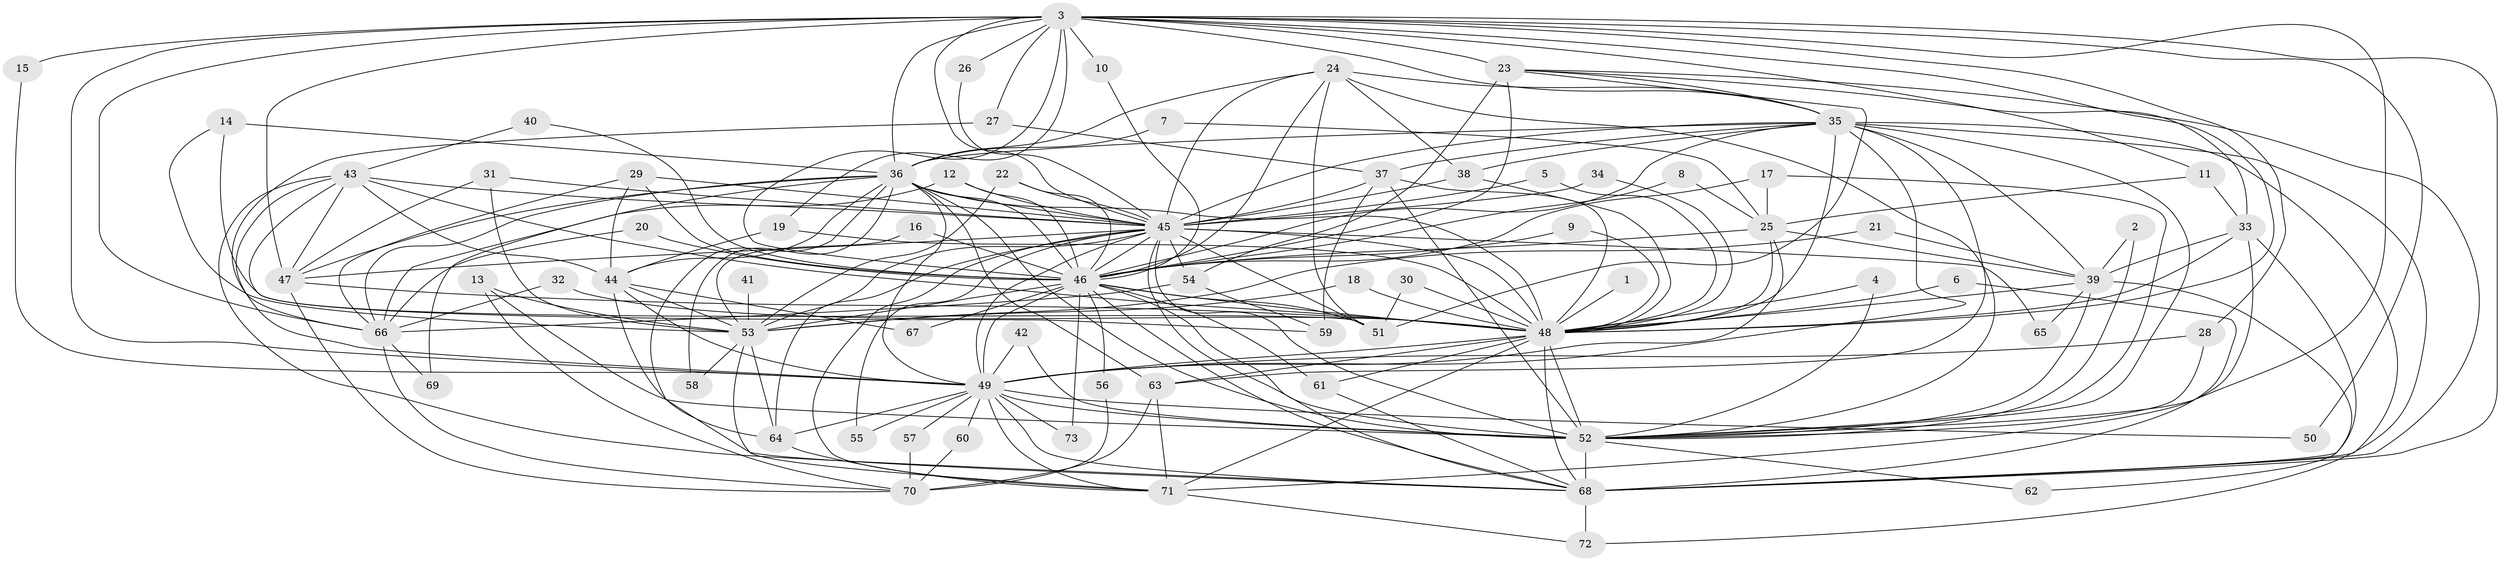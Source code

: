 // original degree distribution, {22: 0.006896551724137931, 11: 0.013793103448275862, 20: 0.006896551724137931, 29: 0.006896551724137931, 25: 0.006896551724137931, 19: 0.006896551724137931, 35: 0.006896551724137931, 18: 0.006896551724137931, 33: 0.006896551724137931, 21: 0.006896551724137931, 3: 0.2206896551724138, 10: 0.006896551724137931, 2: 0.5448275862068965, 4: 0.06206896551724138, 7: 0.020689655172413793, 5: 0.041379310344827586, 8: 0.006896551724137931, 15: 0.006896551724137931, 6: 0.013793103448275862}
// Generated by graph-tools (version 1.1) at 2025/25/03/09/25 03:25:44]
// undirected, 73 vertices, 210 edges
graph export_dot {
graph [start="1"]
  node [color=gray90,style=filled];
  1;
  2;
  3;
  4;
  5;
  6;
  7;
  8;
  9;
  10;
  11;
  12;
  13;
  14;
  15;
  16;
  17;
  18;
  19;
  20;
  21;
  22;
  23;
  24;
  25;
  26;
  27;
  28;
  29;
  30;
  31;
  32;
  33;
  34;
  35;
  36;
  37;
  38;
  39;
  40;
  41;
  42;
  43;
  44;
  45;
  46;
  47;
  48;
  49;
  50;
  51;
  52;
  53;
  54;
  55;
  56;
  57;
  58;
  59;
  60;
  61;
  62;
  63;
  64;
  65;
  66;
  67;
  68;
  69;
  70;
  71;
  72;
  73;
  1 -- 48 [weight=1.0];
  2 -- 39 [weight=1.0];
  2 -- 52 [weight=1.0];
  3 -- 10 [weight=1.0];
  3 -- 11 [weight=1.0];
  3 -- 15 [weight=1.0];
  3 -- 19 [weight=1.0];
  3 -- 23 [weight=1.0];
  3 -- 26 [weight=1.0];
  3 -- 27 [weight=1.0];
  3 -- 28 [weight=1.0];
  3 -- 35 [weight=2.0];
  3 -- 36 [weight=2.0];
  3 -- 45 [weight=2.0];
  3 -- 46 [weight=4.0];
  3 -- 47 [weight=1.0];
  3 -- 48 [weight=3.0];
  3 -- 49 [weight=2.0];
  3 -- 50 [weight=1.0];
  3 -- 52 [weight=2.0];
  3 -- 66 [weight=1.0];
  3 -- 68 [weight=3.0];
  4 -- 48 [weight=1.0];
  4 -- 52 [weight=1.0];
  5 -- 45 [weight=1.0];
  5 -- 48 [weight=1.0];
  6 -- 48 [weight=1.0];
  6 -- 68 [weight=1.0];
  7 -- 25 [weight=1.0];
  7 -- 36 [weight=1.0];
  8 -- 25 [weight=1.0];
  8 -- 46 [weight=1.0];
  9 -- 46 [weight=1.0];
  9 -- 48 [weight=1.0];
  10 -- 46 [weight=1.0];
  11 -- 25 [weight=1.0];
  11 -- 33 [weight=1.0];
  12 -- 45 [weight=1.0];
  12 -- 46 [weight=1.0];
  12 -- 66 [weight=1.0];
  13 -- 52 [weight=1.0];
  13 -- 53 [weight=1.0];
  13 -- 70 [weight=1.0];
  14 -- 36 [weight=1.0];
  14 -- 51 [weight=1.0];
  14 -- 53 [weight=1.0];
  15 -- 49 [weight=1.0];
  16 -- 46 [weight=1.0];
  16 -- 53 [weight=1.0];
  17 -- 25 [weight=1.0];
  17 -- 46 [weight=1.0];
  17 -- 52 [weight=1.0];
  18 -- 48 [weight=1.0];
  18 -- 53 [weight=1.0];
  19 -- 44 [weight=1.0];
  19 -- 48 [weight=1.0];
  20 -- 46 [weight=1.0];
  20 -- 66 [weight=1.0];
  21 -- 39 [weight=1.0];
  21 -- 53 [weight=1.0];
  22 -- 45 [weight=1.0];
  22 -- 46 [weight=1.0];
  22 -- 53 [weight=1.0];
  23 -- 33 [weight=1.0];
  23 -- 35 [weight=1.0];
  23 -- 46 [weight=2.0];
  23 -- 51 [weight=1.0];
  23 -- 54 [weight=2.0];
  23 -- 68 [weight=1.0];
  24 -- 35 [weight=2.0];
  24 -- 36 [weight=1.0];
  24 -- 38 [weight=1.0];
  24 -- 45 [weight=1.0];
  24 -- 46 [weight=1.0];
  24 -- 51 [weight=1.0];
  24 -- 52 [weight=1.0];
  25 -- 39 [weight=1.0];
  25 -- 46 [weight=2.0];
  25 -- 48 [weight=1.0];
  25 -- 49 [weight=1.0];
  26 -- 45 [weight=1.0];
  27 -- 37 [weight=1.0];
  27 -- 66 [weight=1.0];
  28 -- 49 [weight=1.0];
  28 -- 52 [weight=1.0];
  29 -- 44 [weight=1.0];
  29 -- 45 [weight=1.0];
  29 -- 46 [weight=1.0];
  29 -- 66 [weight=1.0];
  30 -- 48 [weight=2.0];
  30 -- 51 [weight=1.0];
  31 -- 45 [weight=1.0];
  31 -- 47 [weight=1.0];
  31 -- 53 [weight=1.0];
  32 -- 48 [weight=1.0];
  32 -- 66 [weight=1.0];
  33 -- 39 [weight=1.0];
  33 -- 48 [weight=1.0];
  33 -- 68 [weight=1.0];
  33 -- 71 [weight=2.0];
  34 -- 45 [weight=1.0];
  34 -- 48 [weight=1.0];
  35 -- 36 [weight=1.0];
  35 -- 37 [weight=2.0];
  35 -- 38 [weight=1.0];
  35 -- 39 [weight=2.0];
  35 -- 45 [weight=1.0];
  35 -- 46 [weight=1.0];
  35 -- 48 [weight=1.0];
  35 -- 49 [weight=2.0];
  35 -- 52 [weight=1.0];
  35 -- 63 [weight=1.0];
  35 -- 68 [weight=1.0];
  35 -- 72 [weight=1.0];
  36 -- 44 [weight=1.0];
  36 -- 45 [weight=1.0];
  36 -- 46 [weight=1.0];
  36 -- 47 [weight=1.0];
  36 -- 48 [weight=1.0];
  36 -- 49 [weight=2.0];
  36 -- 52 [weight=1.0];
  36 -- 58 [weight=1.0];
  36 -- 63 [weight=1.0];
  36 -- 66 [weight=2.0];
  36 -- 68 [weight=1.0];
  36 -- 69 [weight=1.0];
  37 -- 45 [weight=1.0];
  37 -- 48 [weight=1.0];
  37 -- 52 [weight=1.0];
  37 -- 59 [weight=1.0];
  38 -- 45 [weight=1.0];
  38 -- 48 [weight=1.0];
  39 -- 48 [weight=1.0];
  39 -- 52 [weight=1.0];
  39 -- 62 [weight=1.0];
  39 -- 65 [weight=1.0];
  40 -- 43 [weight=1.0];
  40 -- 46 [weight=1.0];
  41 -- 53 [weight=1.0];
  42 -- 49 [weight=1.0];
  42 -- 52 [weight=1.0];
  43 -- 44 [weight=1.0];
  43 -- 45 [weight=1.0];
  43 -- 47 [weight=1.0];
  43 -- 48 [weight=2.0];
  43 -- 49 [weight=1.0];
  43 -- 59 [weight=1.0];
  43 -- 68 [weight=1.0];
  44 -- 49 [weight=1.0];
  44 -- 53 [weight=1.0];
  44 -- 64 [weight=1.0];
  44 -- 67 [weight=1.0];
  45 -- 46 [weight=1.0];
  45 -- 47 [weight=1.0];
  45 -- 48 [weight=1.0];
  45 -- 49 [weight=1.0];
  45 -- 51 [weight=1.0];
  45 -- 52 [weight=2.0];
  45 -- 53 [weight=1.0];
  45 -- 54 [weight=1.0];
  45 -- 55 [weight=1.0];
  45 -- 64 [weight=1.0];
  45 -- 65 [weight=1.0];
  45 -- 68 [weight=1.0];
  45 -- 71 [weight=1.0];
  46 -- 48 [weight=2.0];
  46 -- 49 [weight=1.0];
  46 -- 51 [weight=1.0];
  46 -- 52 [weight=1.0];
  46 -- 53 [weight=1.0];
  46 -- 56 [weight=1.0];
  46 -- 61 [weight=1.0];
  46 -- 67 [weight=1.0];
  46 -- 68 [weight=1.0];
  46 -- 73 [weight=1.0];
  47 -- 48 [weight=1.0];
  47 -- 70 [weight=1.0];
  48 -- 49 [weight=1.0];
  48 -- 52 [weight=1.0];
  48 -- 61 [weight=1.0];
  48 -- 63 [weight=1.0];
  48 -- 68 [weight=1.0];
  48 -- 71 [weight=1.0];
  49 -- 50 [weight=1.0];
  49 -- 52 [weight=2.0];
  49 -- 55 [weight=1.0];
  49 -- 57 [weight=1.0];
  49 -- 60 [weight=1.0];
  49 -- 64 [weight=1.0];
  49 -- 68 [weight=2.0];
  49 -- 71 [weight=1.0];
  49 -- 73 [weight=1.0];
  52 -- 62 [weight=1.0];
  52 -- 68 [weight=2.0];
  53 -- 58 [weight=1.0];
  53 -- 64 [weight=1.0];
  53 -- 71 [weight=1.0];
  54 -- 59 [weight=1.0];
  54 -- 66 [weight=1.0];
  56 -- 70 [weight=1.0];
  57 -- 70 [weight=1.0];
  60 -- 70 [weight=1.0];
  61 -- 68 [weight=1.0];
  63 -- 70 [weight=1.0];
  63 -- 71 [weight=1.0];
  64 -- 71 [weight=1.0];
  66 -- 69 [weight=1.0];
  66 -- 70 [weight=1.0];
  68 -- 72 [weight=1.0];
  71 -- 72 [weight=1.0];
}
